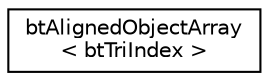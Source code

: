 digraph "Graphical Class Hierarchy"
{
  edge [fontname="Helvetica",fontsize="10",labelfontname="Helvetica",labelfontsize="10"];
  node [fontname="Helvetica",fontsize="10",shape=record];
  rankdir="LR";
  Node1 [label="btAlignedObjectArray\l\< btTriIndex \>",height=0.2,width=0.4,color="black", fillcolor="white", style="filled",URL="$classbt_aligned_object_array.html"];
}
